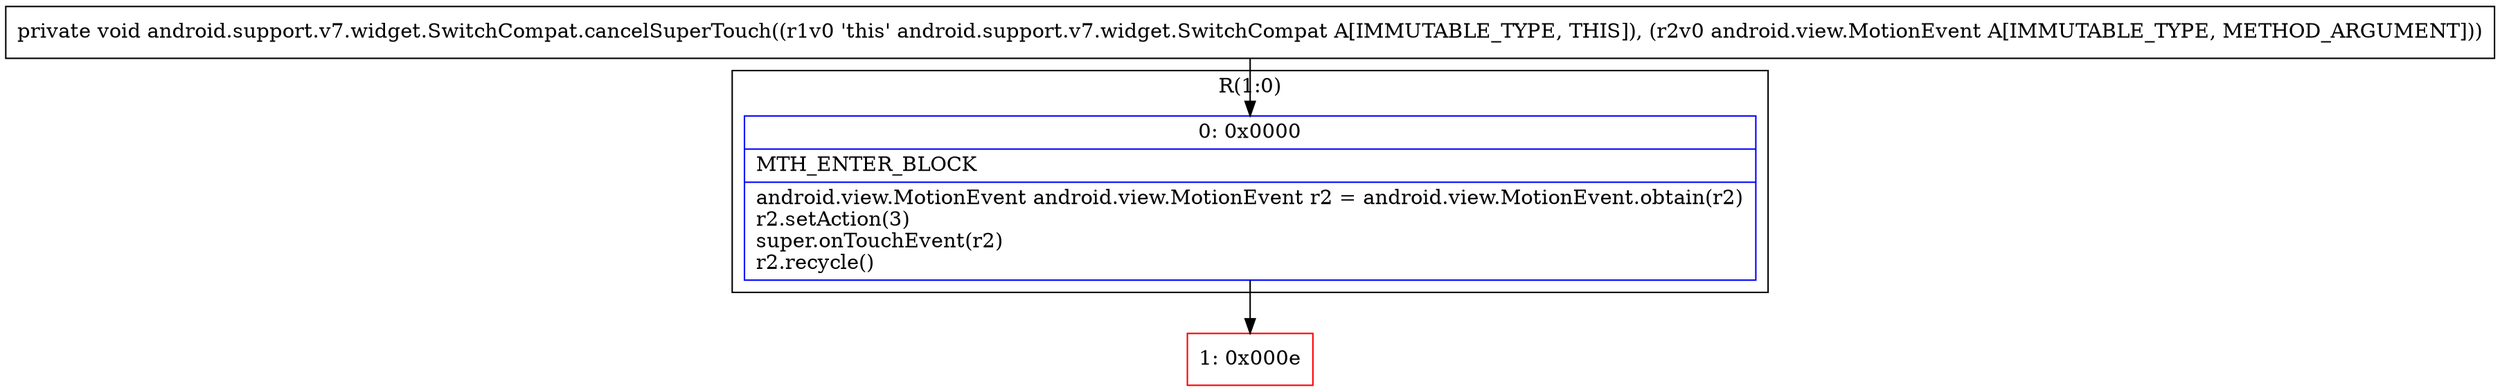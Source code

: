 digraph "CFG forandroid.support.v7.widget.SwitchCompat.cancelSuperTouch(Landroid\/view\/MotionEvent;)V" {
subgraph cluster_Region_606397253 {
label = "R(1:0)";
node [shape=record,color=blue];
Node_0 [shape=record,label="{0\:\ 0x0000|MTH_ENTER_BLOCK\l|android.view.MotionEvent android.view.MotionEvent r2 = android.view.MotionEvent.obtain(r2)\lr2.setAction(3)\lsuper.onTouchEvent(r2)\lr2.recycle()\l}"];
}
Node_1 [shape=record,color=red,label="{1\:\ 0x000e}"];
MethodNode[shape=record,label="{private void android.support.v7.widget.SwitchCompat.cancelSuperTouch((r1v0 'this' android.support.v7.widget.SwitchCompat A[IMMUTABLE_TYPE, THIS]), (r2v0 android.view.MotionEvent A[IMMUTABLE_TYPE, METHOD_ARGUMENT])) }"];
MethodNode -> Node_0;
Node_0 -> Node_1;
}

